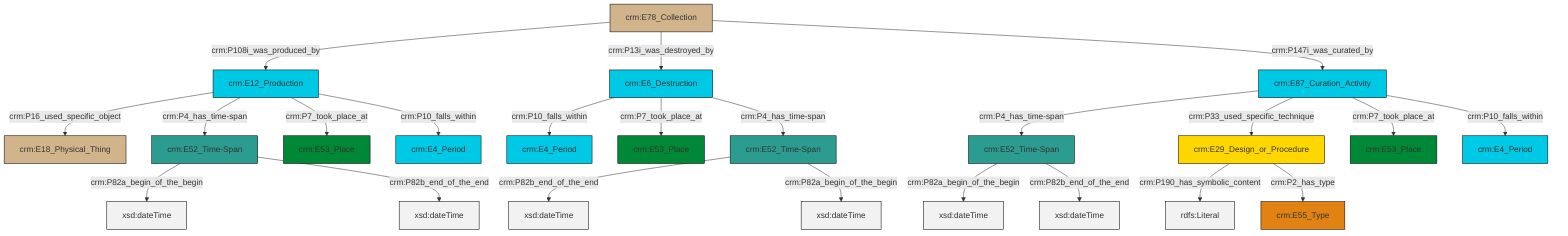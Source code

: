 graph TD
classDef Literal fill:#f2f2f2,stroke:#000000;
classDef CRM_Entity fill:#FFFFFF,stroke:#000000;
classDef Temporal_Entity fill:#00C9E6, stroke:#000000;
classDef Type fill:#E18312, stroke:#000000;
classDef Time-Span fill:#2C9C91, stroke:#000000;
classDef Appellation fill:#FFEB7F, stroke:#000000;
classDef Place fill:#008836, stroke:#000000;
classDef Persistent_Item fill:#B266B2, stroke:#000000;
classDef Conceptual_Object fill:#FFD700, stroke:#000000;
classDef Physical_Thing fill:#D2B48C, stroke:#000000;
classDef Actor fill:#f58aad, stroke:#000000;
classDef PC_Classes fill:#4ce600, stroke:#000000;
classDef Multi fill:#cccccc,stroke:#000000;

0["crm:E87_Curation_Activity"]:::Temporal_Entity -->|crm:P4_has_time-span| 1["crm:E52_Time-Span"]:::Time-Span
2["crm:E78_Collection"]:::Physical_Thing -->|crm:P108i_was_produced_by| 3["crm:E12_Production"]:::Temporal_Entity
3["crm:E12_Production"]:::Temporal_Entity -->|crm:P16_used_specific_object| 8["crm:E18_Physical_Thing"]:::Physical_Thing
9["crm:E52_Time-Span"]:::Time-Span -->|crm:P82b_end_of_the_end| 10[xsd:dateTime]:::Literal
4["crm:E29_Design_or_Procedure"]:::Conceptual_Object -->|crm:P190_has_symbolic_content| 14[rdfs:Literal]:::Literal
9["crm:E52_Time-Span"]:::Time-Span -->|crm:P82a_begin_of_the_begin| 15[xsd:dateTime]:::Literal
16["crm:E6_Destruction"]:::Temporal_Entity -->|crm:P10_falls_within| 17["crm:E4_Period"]:::Temporal_Entity
3["crm:E12_Production"]:::Temporal_Entity -->|crm:P4_has_time-span| 18["crm:E52_Time-Span"]:::Time-Span
18["crm:E52_Time-Span"]:::Time-Span -->|crm:P82a_begin_of_the_begin| 26[xsd:dateTime]:::Literal
3["crm:E12_Production"]:::Temporal_Entity -->|crm:P7_took_place_at| 27["crm:E53_Place"]:::Place
0["crm:E87_Curation_Activity"]:::Temporal_Entity -->|crm:P33_used_specific_technique| 4["crm:E29_Design_or_Procedure"]:::Conceptual_Object
16["crm:E6_Destruction"]:::Temporal_Entity -->|crm:P7_took_place_at| 20["crm:E53_Place"]:::Place
16["crm:E6_Destruction"]:::Temporal_Entity -->|crm:P4_has_time-span| 9["crm:E52_Time-Span"]:::Time-Span
3["crm:E12_Production"]:::Temporal_Entity -->|crm:P10_falls_within| 22["crm:E4_Period"]:::Temporal_Entity
1["crm:E52_Time-Span"]:::Time-Span -->|crm:P82a_begin_of_the_begin| 29[xsd:dateTime]:::Literal
18["crm:E52_Time-Span"]:::Time-Span -->|crm:P82b_end_of_the_end| 31[xsd:dateTime]:::Literal
2["crm:E78_Collection"]:::Physical_Thing -->|crm:P13i_was_destroyed_by| 16["crm:E6_Destruction"]:::Temporal_Entity
0["crm:E87_Curation_Activity"]:::Temporal_Entity -->|crm:P7_took_place_at| 12["crm:E53_Place"]:::Place
0["crm:E87_Curation_Activity"]:::Temporal_Entity -->|crm:P10_falls_within| 33["crm:E4_Period"]:::Temporal_Entity
1["crm:E52_Time-Span"]:::Time-Span -->|crm:P82b_end_of_the_end| 36[xsd:dateTime]:::Literal
4["crm:E29_Design_or_Procedure"]:::Conceptual_Object -->|crm:P2_has_type| 6["crm:E55_Type"]:::Type
2["crm:E78_Collection"]:::Physical_Thing -->|crm:P147i_was_curated_by| 0["crm:E87_Curation_Activity"]:::Temporal_Entity